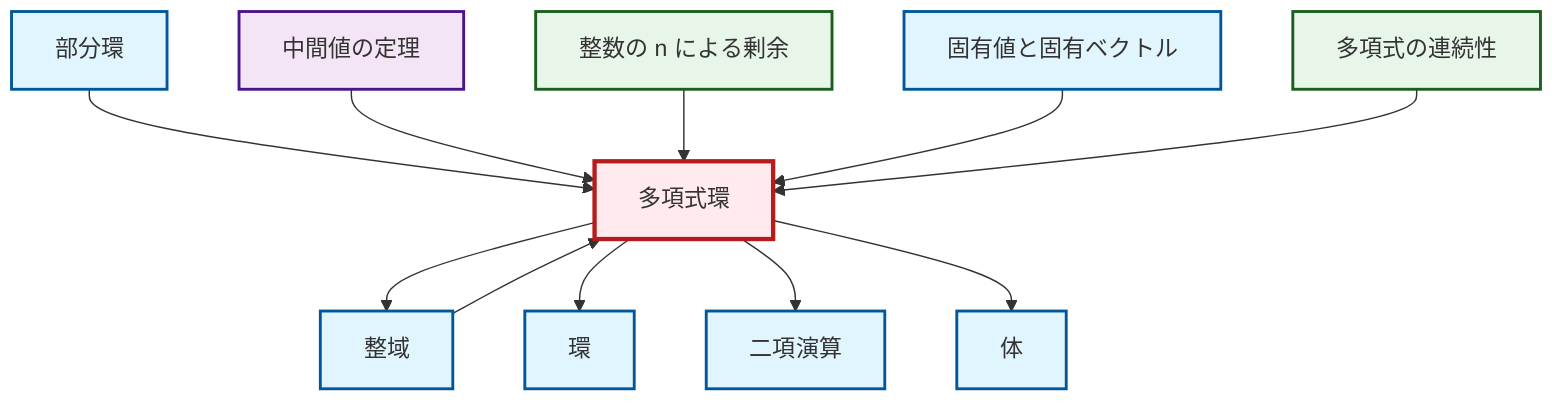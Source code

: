 graph TD
    classDef definition fill:#e1f5fe,stroke:#01579b,stroke-width:2px
    classDef theorem fill:#f3e5f5,stroke:#4a148c,stroke-width:2px
    classDef axiom fill:#fff3e0,stroke:#e65100,stroke-width:2px
    classDef example fill:#e8f5e9,stroke:#1b5e20,stroke-width:2px
    classDef current fill:#ffebee,stroke:#b71c1c,stroke-width:3px
    def-subring["部分環"]:::definition
    thm-intermediate-value["中間値の定理"]:::theorem
    def-integral-domain["整域"]:::definition
    def-field["体"]:::definition
    ex-quotient-integers-mod-n["整数の n による剰余"]:::example
    def-polynomial-ring["多項式環"]:::definition
    def-binary-operation["二項演算"]:::definition
    def-ring["環"]:::definition
    ex-polynomial-continuity["多項式の連続性"]:::example
    def-eigenvalue-eigenvector["固有値と固有ベクトル"]:::definition
    def-polynomial-ring --> def-integral-domain
    def-subring --> def-polynomial-ring
    def-polynomial-ring --> def-ring
    def-polynomial-ring --> def-binary-operation
    thm-intermediate-value --> def-polynomial-ring
    ex-quotient-integers-mod-n --> def-polynomial-ring
    def-eigenvalue-eigenvector --> def-polynomial-ring
    ex-polynomial-continuity --> def-polynomial-ring
    def-integral-domain --> def-polynomial-ring
    def-polynomial-ring --> def-field
    class def-polynomial-ring current